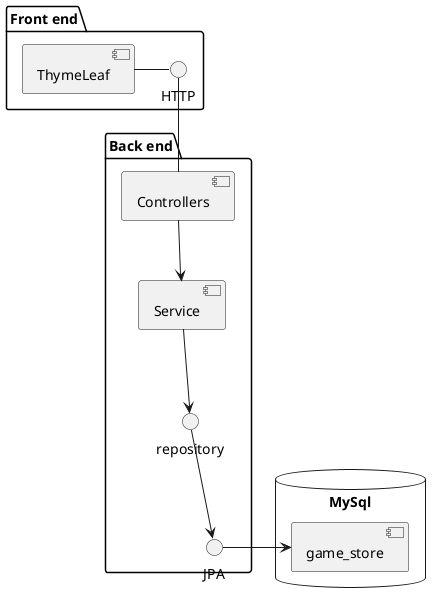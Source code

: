 @startuml

package "Front end" {
[ThymeLeaf] - HTTP
}

package "Back end" {
HTTP -- [Controllers]

[Controllers] --> [Service]

[Service] --> repository

repository --> JPA
}

database "MySql" {
    JPA -> [game_store]
}

@enduml